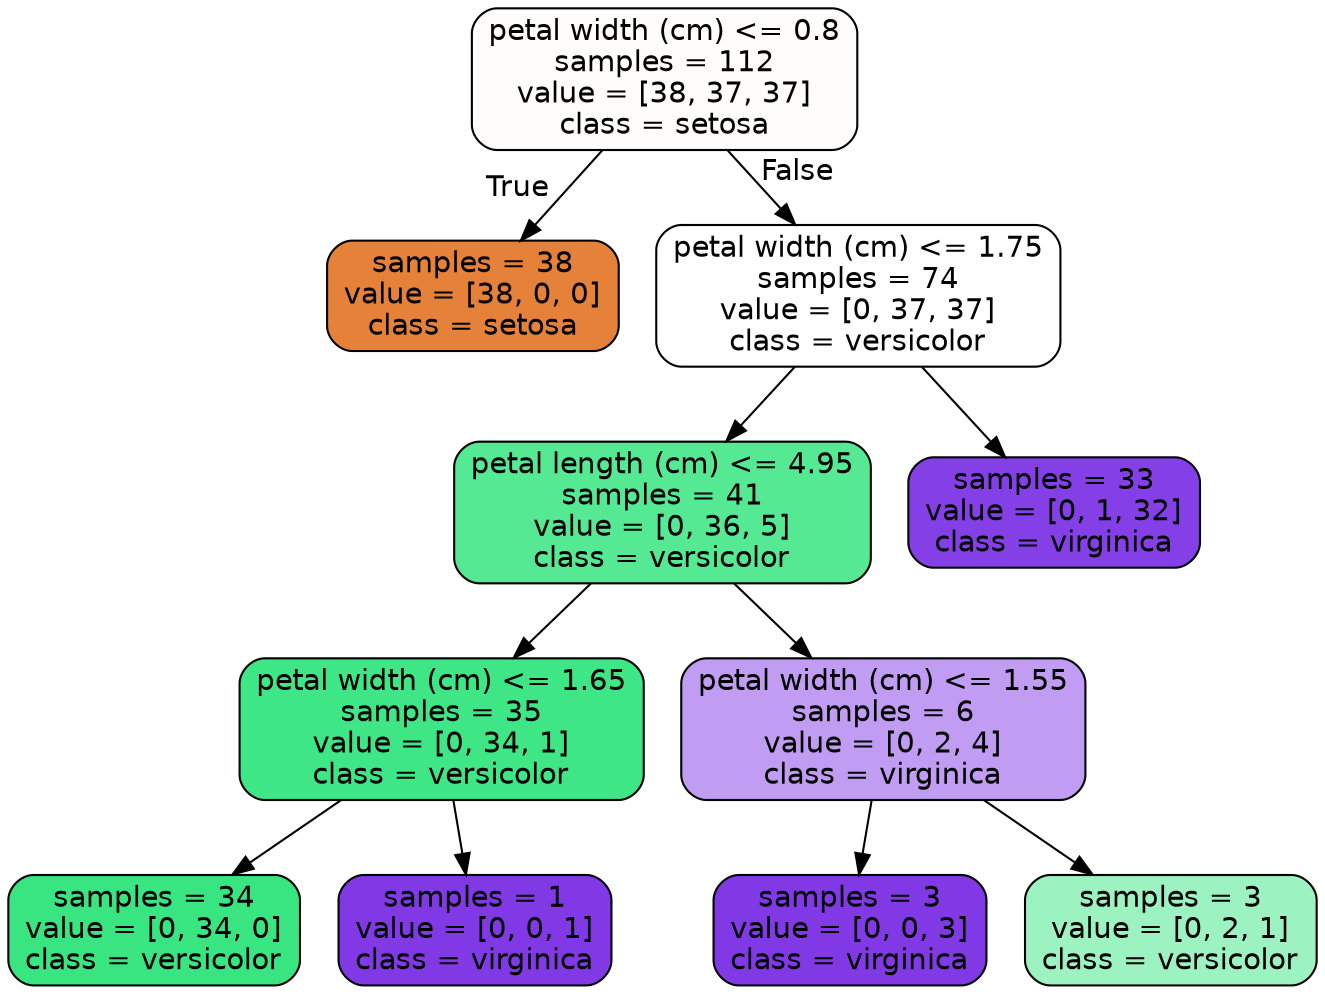 digraph Tree {
node [shape=box, style="filled, rounded", color="black", fontname=helvetica] ;
edge [fontname=helvetica] ;
0 [label="petal width (cm) <= 0.8\nsamples = 112\nvalue = [38, 37, 37]\nclass = setosa", fillcolor="#fffdfc"] ;
1 [label="samples = 38\nvalue = [38, 0, 0]\nclass = setosa", fillcolor="#e58139"] ;
0 -> 1 [labeldistance=2.5, labelangle=45, headlabel="True"] ;
2 [label="petal width (cm) <= 1.75\nsamples = 74\nvalue = [0, 37, 37]\nclass = versicolor", fillcolor="#ffffff"] ;
0 -> 2 [labeldistance=2.5, labelangle=-45, headlabel="False"] ;
3 [label="petal length (cm) <= 4.95\nsamples = 41\nvalue = [0, 36, 5]\nclass = versicolor", fillcolor="#54e992"] ;
2 -> 3 ;
5 [label="petal width (cm) <= 1.65\nsamples = 35\nvalue = [0, 34, 1]\nclass = versicolor", fillcolor="#3fe685"] ;
3 -> 5 ;
7 [label="samples = 34\nvalue = [0, 34, 0]\nclass = versicolor", fillcolor="#39e581"] ;
5 -> 7 ;
8 [label="samples = 1\nvalue = [0, 0, 1]\nclass = virginica", fillcolor="#8139e5"] ;
5 -> 8 ;
6 [label="petal width (cm) <= 1.55\nsamples = 6\nvalue = [0, 2, 4]\nclass = virginica", fillcolor="#c09cf2"] ;
3 -> 6 ;
9 [label="samples = 3\nvalue = [0, 0, 3]\nclass = virginica", fillcolor="#8139e5"] ;
6 -> 9 ;
10 [label="samples = 3\nvalue = [0, 2, 1]\nclass = versicolor", fillcolor="#9cf2c0"] ;
6 -> 10 ;
4 [label="samples = 33\nvalue = [0, 1, 32]\nclass = virginica", fillcolor="#853fe6"] ;
2 -> 4 ;
}